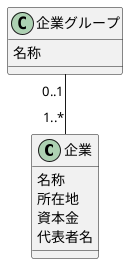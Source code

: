 @startuml

class 企業 {
  名称
  所在地
  資本金
  代表者名
}

class 企業グループ {
  名称
}

企業グループ "0..1"--"1..*" 企業

@enduml
